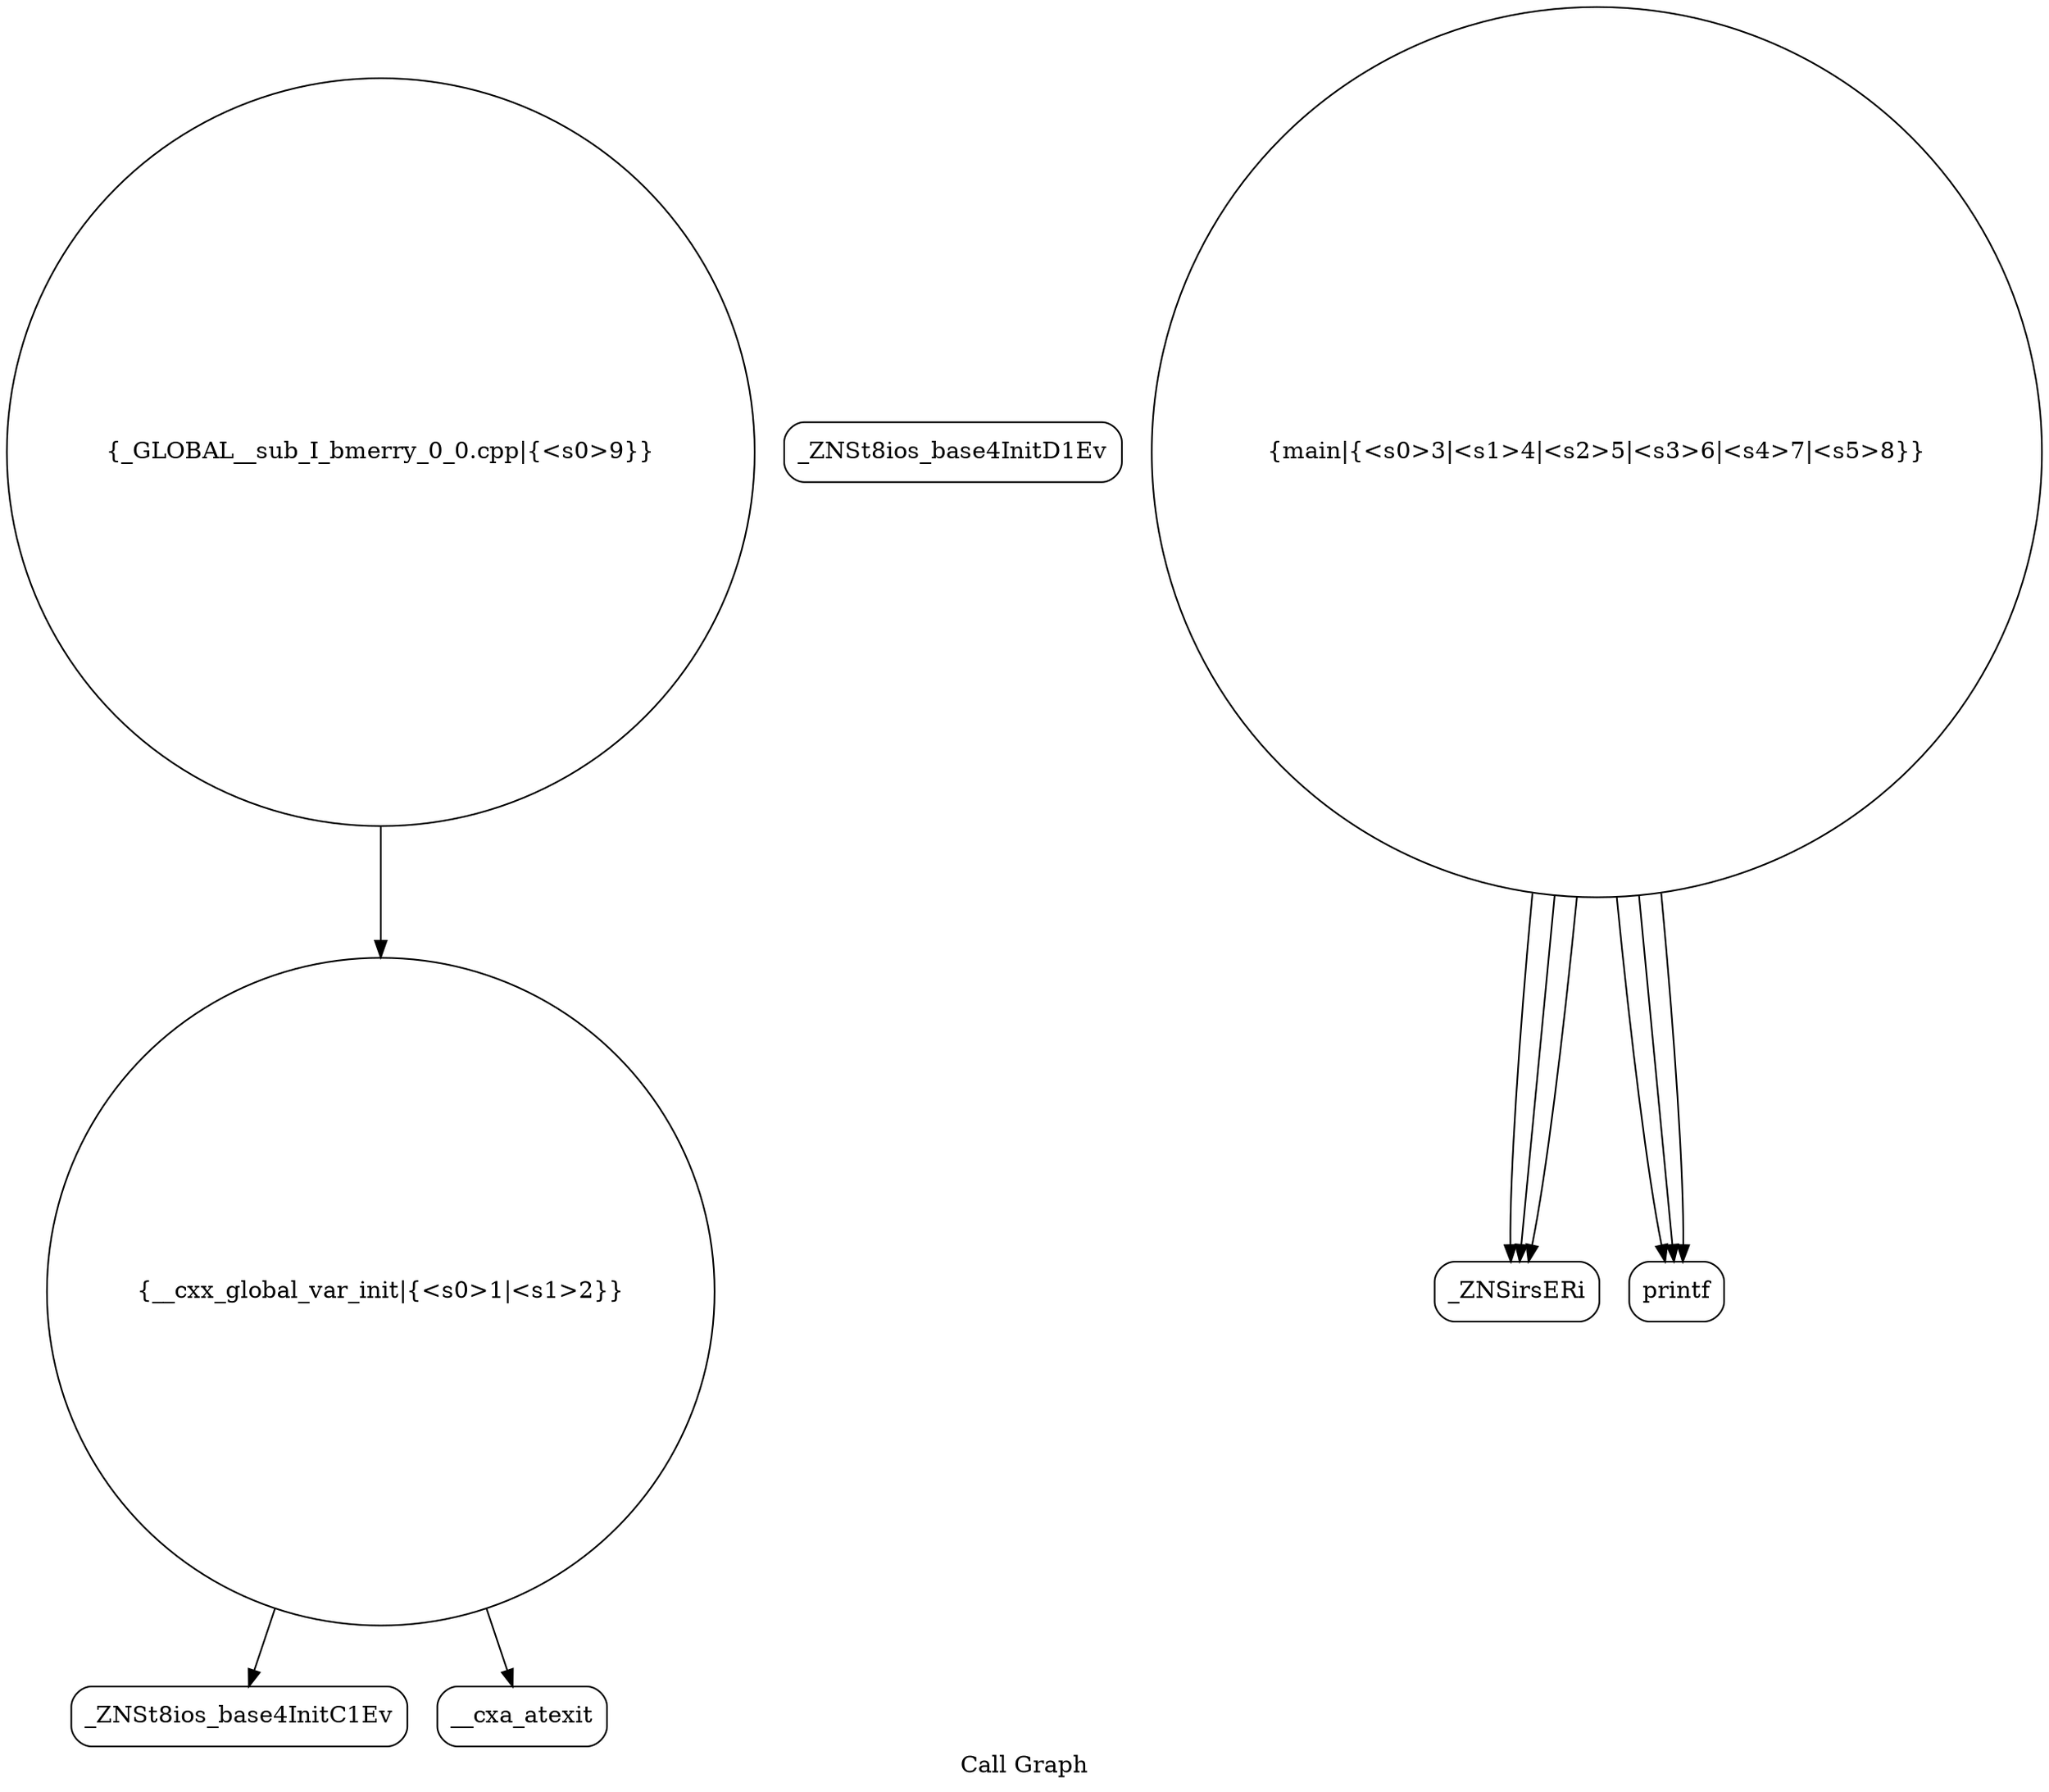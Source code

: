 digraph "Call Graph" {
	label="Call Graph";

	Node0x5587fc94db70 [shape=record,shape=circle,label="{__cxx_global_var_init|{<s0>1|<s1>2}}"];
	Node0x5587fc94db70:s0 -> Node0x5587fc94e000[color=black];
	Node0x5587fc94db70:s1 -> Node0x5587fc94e100[color=black];
	Node0x5587fc94e300 [shape=record,shape=circle,label="{_GLOBAL__sub_I_bmerry_0_0.cpp|{<s0>9}}"];
	Node0x5587fc94e300:s0 -> Node0x5587fc94db70[color=black];
	Node0x5587fc94e080 [shape=record,shape=Mrecord,label="{_ZNSt8ios_base4InitD1Ev}"];
	Node0x5587fc94e180 [shape=record,shape=circle,label="{main|{<s0>3|<s1>4|<s2>5|<s3>6|<s4>7|<s5>8}}"];
	Node0x5587fc94e180:s0 -> Node0x5587fc94e200[color=black];
	Node0x5587fc94e180:s1 -> Node0x5587fc94e200[color=black];
	Node0x5587fc94e180:s2 -> Node0x5587fc94e200[color=black];
	Node0x5587fc94e180:s3 -> Node0x5587fc94e280[color=black];
	Node0x5587fc94e180:s4 -> Node0x5587fc94e280[color=black];
	Node0x5587fc94e180:s5 -> Node0x5587fc94e280[color=black];
	Node0x5587fc94e280 [shape=record,shape=Mrecord,label="{printf}"];
	Node0x5587fc94e000 [shape=record,shape=Mrecord,label="{_ZNSt8ios_base4InitC1Ev}"];
	Node0x5587fc94e100 [shape=record,shape=Mrecord,label="{__cxa_atexit}"];
	Node0x5587fc94e200 [shape=record,shape=Mrecord,label="{_ZNSirsERi}"];
}
